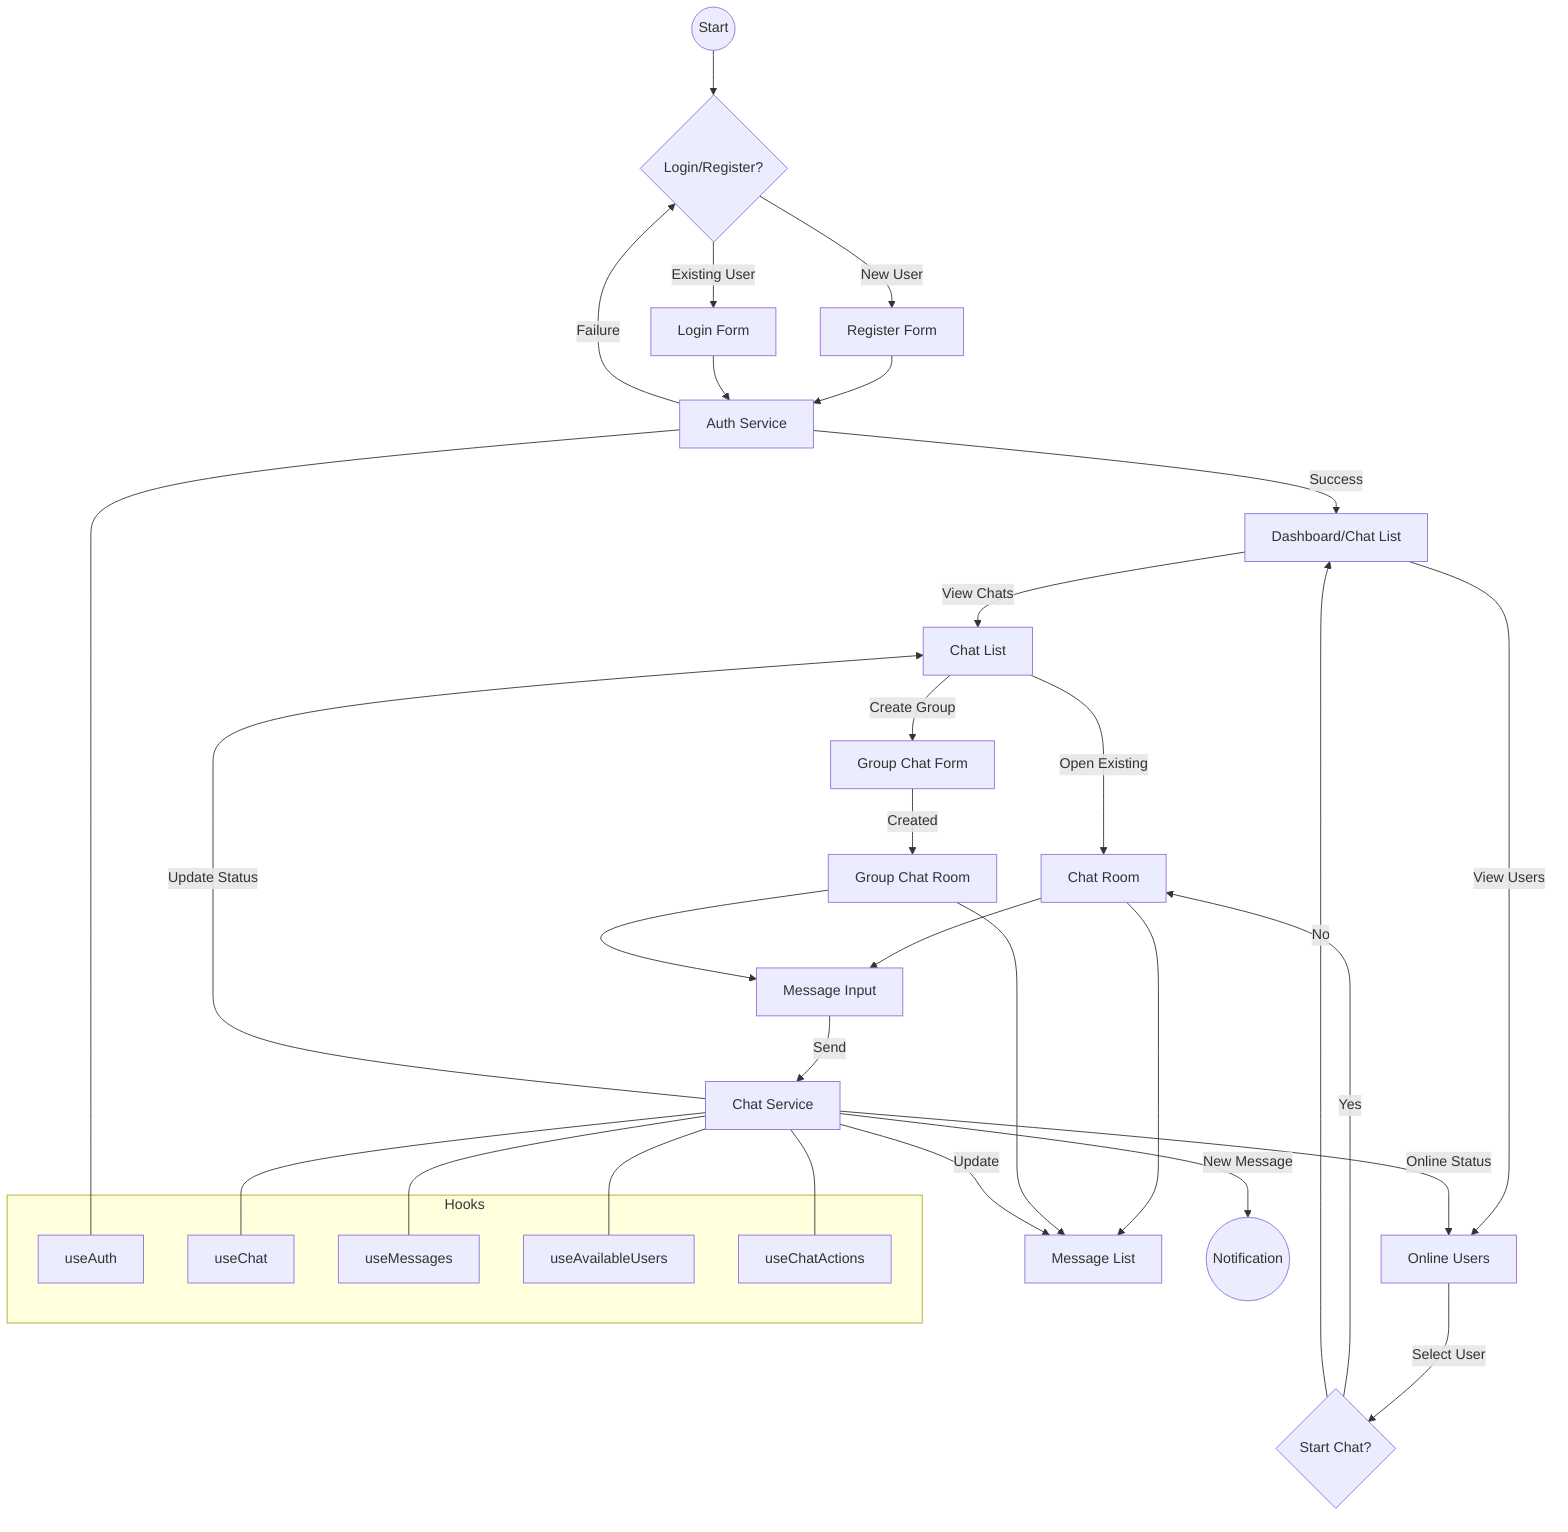 graph TD
    %% Authentication Flow
    Start((Start)) --> Login{Login/Register?}
    Login -->|New User| Register[Register Form]
    Login -->|Existing User| LoginForm[Login Form]
    Register --> AuthService[Auth Service]
    LoginForm --> AuthService
    AuthService -->|Success| Dashboard[Dashboard/Chat List]
    AuthService -->|Failure| Login

    %% Main Application Flow
    Dashboard --> |View Chats| ChatList[Chat List]
    Dashboard --> |View Users| OnlineUsers[Online Users]
    
    %% Chat Interactions
    OnlineUsers -->|Select User| StartChat{Start Chat?}
    StartChat -->|Yes| ChatRoom[Chat Room]
    StartChat -->|No| Dashboard
    
    ChatList -->|Open Existing| ChatRoom
    ChatList -->|Create Group| GroupChat[Group Chat Form]
    GroupChat -->|Created| GroupChatRoom[Group Chat Room]
    
    %% Chat Room Components
    ChatRoom --> MessageList[Message List]
    ChatRoom --> MessageInput[Message Input]
    GroupChatRoom --> MessageList
    GroupChatRoom --> MessageInput
    
    %% Data Services
    MessageInput -->|Send| ChatService[Chat Service]
    ChatService -->|Update| MessageList
    ChatService -->|Update Status| ChatList
    
    %% Real-time Updates
    ChatService -->|Online Status| OnlineUsers
    ChatService -->|New Message| Notification((Notification))
    
    %% State Management
    subgraph Hooks
        useAuth[useAuth]
        useChat[useChat]
        useMessages[useMessages]
        useAvailableUsers[useAvailableUsers]
        useChatActions[useChatActions]
    end

    %% Hook Connections
    AuthService --- useAuth
    ChatService --- useChat
    ChatService --- useMessages
    ChatService --- useAvailableUsers
    ChatService --- useChatActions